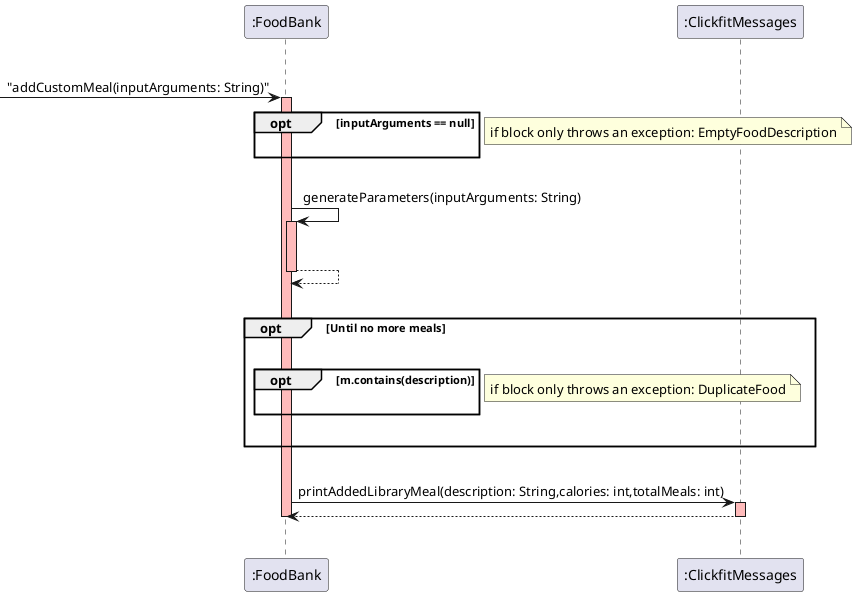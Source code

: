 @startuml
'https://plantuml.com/sequence-diagram
|||
participant ":FoodBank"
    ->":FoodBank" : "addCustomMeal(inputArguments: String)"
    activate ":FoodBank" #FFBBBB
    opt inputArguments == null
    |||
    end
    note left : if block only throws an exception: EmptyFoodDescription
    |||
    ":FoodBank"->":FoodBank" : generateParameters(inputArguments: String)
    |||
    activate ":FoodBank" #FFBBBB
    return
    |||
    opt Until no more meals
    |||
    opt m.contains(description)
    |||
    end
    note left : if block only throws an exception: DuplicateFood
    |||
    end
    |||
    ":FoodBank"->":ClickfitMessages" : printAddedLibraryMeal(description: String,calories: int,totalMeals: int)
    activate ":ClickfitMessages" #FFBBBB
    return
    deactivate ":FoodBank"
    |||
@enduml